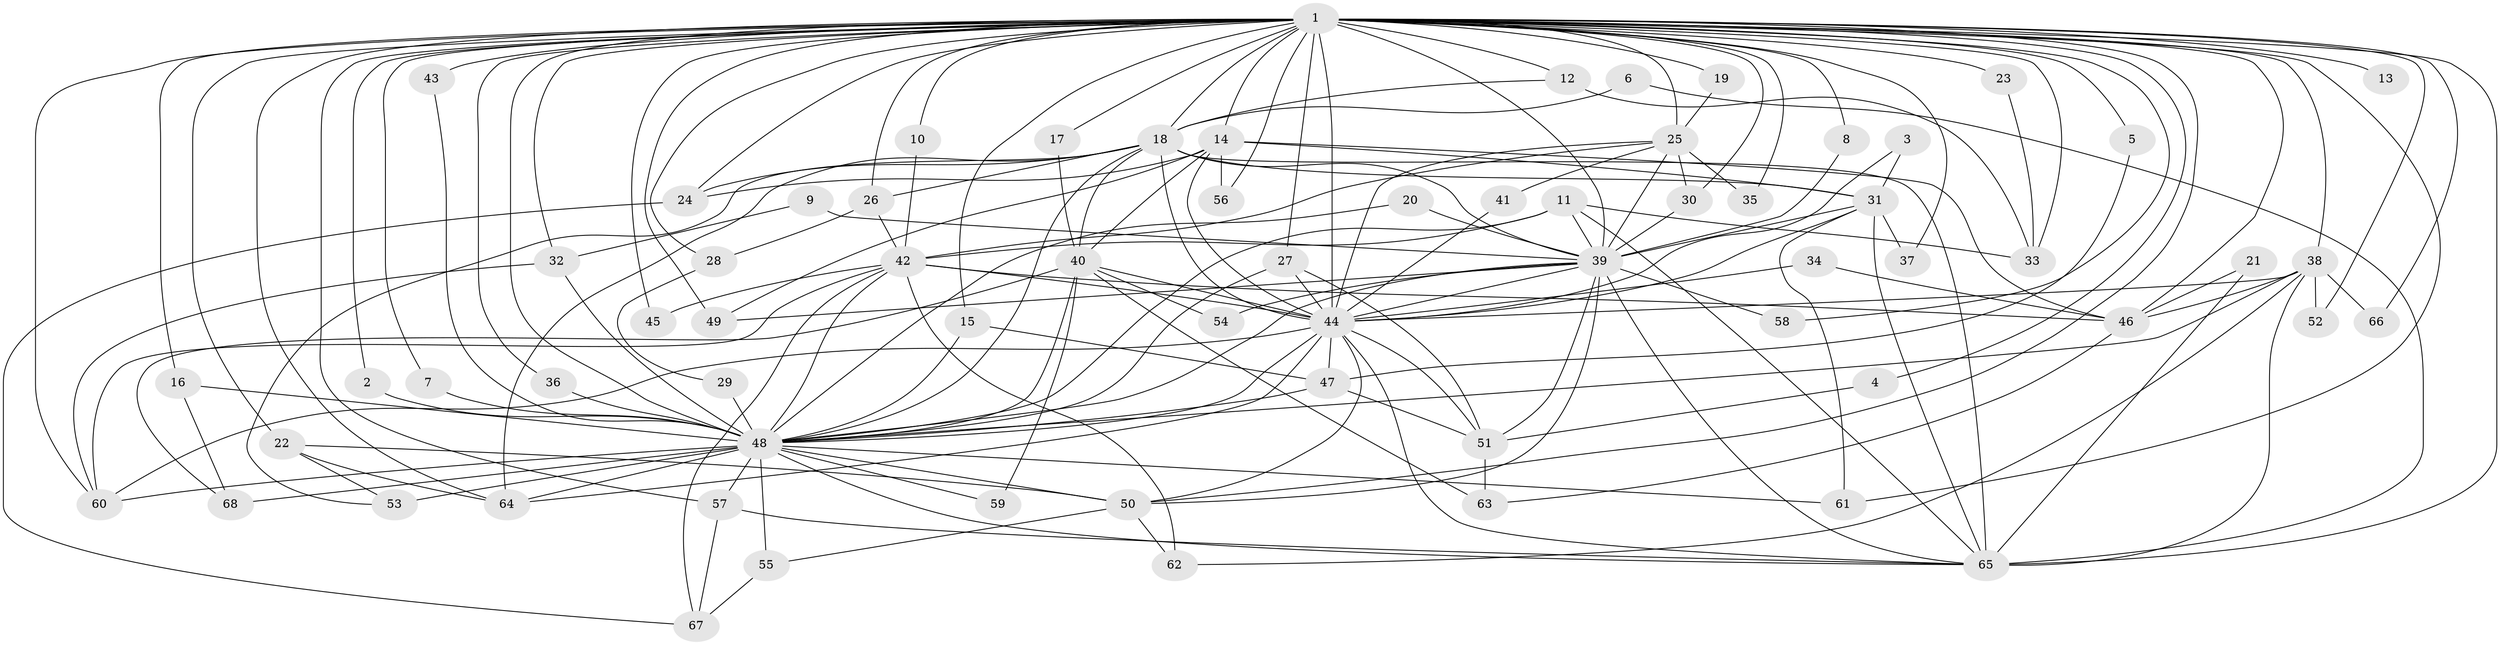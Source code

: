 // original degree distribution, {22: 0.007407407407407408, 31: 0.007407407407407408, 15: 0.007407407407407408, 21: 0.007407407407407408, 26: 0.014814814814814815, 28: 0.007407407407407408, 18: 0.014814814814814815, 17: 0.007407407407407408, 8: 0.014814814814814815, 3: 0.22962962962962963, 9: 0.007407407407407408, 7: 0.022222222222222223, 5: 0.05185185185185185, 2: 0.4962962962962963, 4: 0.08888888888888889, 6: 0.014814814814814815}
// Generated by graph-tools (version 1.1) at 2025/49/03/09/25 03:49:42]
// undirected, 68 vertices, 176 edges
graph export_dot {
graph [start="1"]
  node [color=gray90,style=filled];
  1;
  2;
  3;
  4;
  5;
  6;
  7;
  8;
  9;
  10;
  11;
  12;
  13;
  14;
  15;
  16;
  17;
  18;
  19;
  20;
  21;
  22;
  23;
  24;
  25;
  26;
  27;
  28;
  29;
  30;
  31;
  32;
  33;
  34;
  35;
  36;
  37;
  38;
  39;
  40;
  41;
  42;
  43;
  44;
  45;
  46;
  47;
  48;
  49;
  50;
  51;
  52;
  53;
  54;
  55;
  56;
  57;
  58;
  59;
  60;
  61;
  62;
  63;
  64;
  65;
  66;
  67;
  68;
  1 -- 2 [weight=1.0];
  1 -- 4 [weight=1.0];
  1 -- 5 [weight=1.0];
  1 -- 7 [weight=1.0];
  1 -- 8 [weight=1.0];
  1 -- 10 [weight=1.0];
  1 -- 12 [weight=1.0];
  1 -- 13 [weight=2.0];
  1 -- 14 [weight=1.0];
  1 -- 15 [weight=1.0];
  1 -- 16 [weight=1.0];
  1 -- 17 [weight=1.0];
  1 -- 18 [weight=4.0];
  1 -- 19 [weight=1.0];
  1 -- 22 [weight=2.0];
  1 -- 23 [weight=1.0];
  1 -- 24 [weight=1.0];
  1 -- 25 [weight=2.0];
  1 -- 26 [weight=1.0];
  1 -- 27 [weight=1.0];
  1 -- 28 [weight=2.0];
  1 -- 30 [weight=1.0];
  1 -- 32 [weight=2.0];
  1 -- 33 [weight=1.0];
  1 -- 35 [weight=1.0];
  1 -- 36 [weight=1.0];
  1 -- 37 [weight=1.0];
  1 -- 38 [weight=2.0];
  1 -- 39 [weight=5.0];
  1 -- 43 [weight=1.0];
  1 -- 44 [weight=4.0];
  1 -- 45 [weight=2.0];
  1 -- 46 [weight=1.0];
  1 -- 48 [weight=8.0];
  1 -- 49 [weight=1.0];
  1 -- 50 [weight=2.0];
  1 -- 52 [weight=1.0];
  1 -- 56 [weight=1.0];
  1 -- 57 [weight=1.0];
  1 -- 58 [weight=1.0];
  1 -- 60 [weight=1.0];
  1 -- 61 [weight=2.0];
  1 -- 64 [weight=1.0];
  1 -- 65 [weight=4.0];
  1 -- 66 [weight=1.0];
  2 -- 48 [weight=1.0];
  3 -- 31 [weight=1.0];
  3 -- 44 [weight=1.0];
  4 -- 51 [weight=1.0];
  5 -- 47 [weight=1.0];
  6 -- 18 [weight=1.0];
  6 -- 65 [weight=1.0];
  7 -- 48 [weight=1.0];
  8 -- 39 [weight=1.0];
  9 -- 32 [weight=1.0];
  9 -- 39 [weight=1.0];
  10 -- 42 [weight=1.0];
  11 -- 33 [weight=1.0];
  11 -- 39 [weight=1.0];
  11 -- 42 [weight=1.0];
  11 -- 48 [weight=1.0];
  11 -- 65 [weight=1.0];
  12 -- 18 [weight=1.0];
  12 -- 33 [weight=1.0];
  14 -- 24 [weight=1.0];
  14 -- 31 [weight=1.0];
  14 -- 40 [weight=1.0];
  14 -- 44 [weight=1.0];
  14 -- 46 [weight=1.0];
  14 -- 49 [weight=1.0];
  14 -- 56 [weight=1.0];
  15 -- 47 [weight=1.0];
  15 -- 48 [weight=1.0];
  16 -- 48 [weight=2.0];
  16 -- 68 [weight=1.0];
  17 -- 40 [weight=1.0];
  18 -- 24 [weight=1.0];
  18 -- 26 [weight=1.0];
  18 -- 31 [weight=1.0];
  18 -- 39 [weight=2.0];
  18 -- 40 [weight=1.0];
  18 -- 44 [weight=1.0];
  18 -- 48 [weight=2.0];
  18 -- 53 [weight=1.0];
  18 -- 64 [weight=1.0];
  18 -- 65 [weight=1.0];
  19 -- 25 [weight=1.0];
  20 -- 39 [weight=1.0];
  20 -- 48 [weight=1.0];
  21 -- 46 [weight=1.0];
  21 -- 65 [weight=1.0];
  22 -- 50 [weight=1.0];
  22 -- 53 [weight=1.0];
  22 -- 64 [weight=1.0];
  23 -- 33 [weight=1.0];
  24 -- 67 [weight=1.0];
  25 -- 30 [weight=1.0];
  25 -- 35 [weight=1.0];
  25 -- 39 [weight=1.0];
  25 -- 41 [weight=1.0];
  25 -- 42 [weight=1.0];
  25 -- 44 [weight=1.0];
  26 -- 28 [weight=1.0];
  26 -- 42 [weight=1.0];
  27 -- 44 [weight=1.0];
  27 -- 48 [weight=1.0];
  27 -- 51 [weight=1.0];
  28 -- 29 [weight=1.0];
  29 -- 48 [weight=1.0];
  30 -- 39 [weight=1.0];
  31 -- 37 [weight=1.0];
  31 -- 39 [weight=1.0];
  31 -- 44 [weight=1.0];
  31 -- 61 [weight=1.0];
  31 -- 65 [weight=1.0];
  32 -- 48 [weight=1.0];
  32 -- 60 [weight=1.0];
  34 -- 44 [weight=1.0];
  34 -- 46 [weight=1.0];
  36 -- 48 [weight=1.0];
  38 -- 44 [weight=1.0];
  38 -- 46 [weight=1.0];
  38 -- 48 [weight=1.0];
  38 -- 52 [weight=1.0];
  38 -- 62 [weight=1.0];
  38 -- 65 [weight=1.0];
  38 -- 66 [weight=1.0];
  39 -- 44 [weight=1.0];
  39 -- 48 [weight=2.0];
  39 -- 49 [weight=1.0];
  39 -- 50 [weight=1.0];
  39 -- 51 [weight=1.0];
  39 -- 54 [weight=1.0];
  39 -- 58 [weight=1.0];
  39 -- 65 [weight=1.0];
  40 -- 44 [weight=2.0];
  40 -- 48 [weight=1.0];
  40 -- 54 [weight=1.0];
  40 -- 59 [weight=1.0];
  40 -- 63 [weight=1.0];
  40 -- 68 [weight=1.0];
  41 -- 44 [weight=1.0];
  42 -- 44 [weight=1.0];
  42 -- 45 [weight=1.0];
  42 -- 46 [weight=1.0];
  42 -- 48 [weight=2.0];
  42 -- 60 [weight=1.0];
  42 -- 62 [weight=1.0];
  42 -- 67 [weight=1.0];
  43 -- 48 [weight=1.0];
  44 -- 47 [weight=1.0];
  44 -- 48 [weight=2.0];
  44 -- 50 [weight=1.0];
  44 -- 51 [weight=3.0];
  44 -- 60 [weight=1.0];
  44 -- 64 [weight=1.0];
  44 -- 65 [weight=1.0];
  46 -- 63 [weight=1.0];
  47 -- 48 [weight=2.0];
  47 -- 51 [weight=1.0];
  48 -- 50 [weight=1.0];
  48 -- 53 [weight=2.0];
  48 -- 55 [weight=2.0];
  48 -- 57 [weight=1.0];
  48 -- 59 [weight=1.0];
  48 -- 60 [weight=1.0];
  48 -- 61 [weight=1.0];
  48 -- 64 [weight=1.0];
  48 -- 65 [weight=2.0];
  48 -- 68 [weight=2.0];
  50 -- 55 [weight=1.0];
  50 -- 62 [weight=1.0];
  51 -- 63 [weight=1.0];
  55 -- 67 [weight=1.0];
  57 -- 65 [weight=1.0];
  57 -- 67 [weight=1.0];
}
